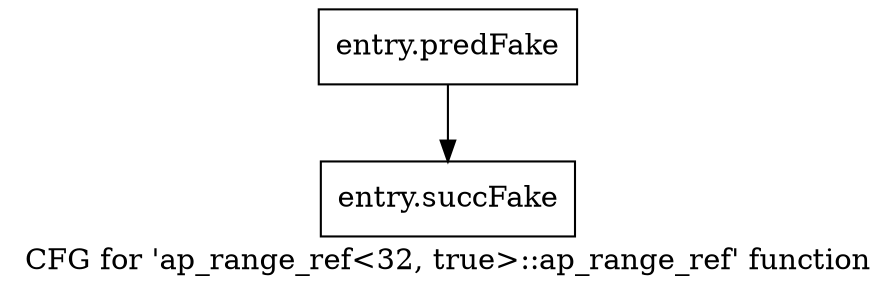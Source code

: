 digraph "CFG for 'ap_range_ref\<32, true\>::ap_range_ref' function" {
	label="CFG for 'ap_range_ref\<32, true\>::ap_range_ref' function";

	Node0x5827380 [shape=record,filename="",linenumber="",label="{entry.predFake}"];
	Node0x5827380 -> Node0x5ac0a10[ callList="" memoryops="" filename="/home/omerfaruk/tools/Xilinx/Vitis_HLS/2023.2/include/etc/ap_int_ref.h" execusionnum="42"];
	Node0x5ac0a10 [shape=record,filename="/home/omerfaruk/tools/Xilinx/Vitis_HLS/2023.2/include/etc/ap_int_ref.h",linenumber="304",label="{entry.succFake}"];
}
